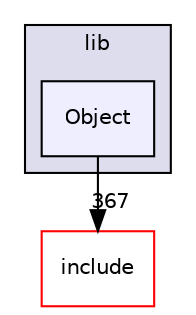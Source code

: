digraph "lib/Object" {
  bgcolor=transparent;
  compound=true
  node [ fontsize="10", fontname="Helvetica"];
  edge [ labelfontsize="10", labelfontname="Helvetica"];
  subgraph clusterdir_97aefd0d527b934f1d99a682da8fe6a9 {
    graph [ bgcolor="#ddddee", pencolor="black", label="lib" fontname="Helvetica", fontsize="10", URL="dir_97aefd0d527b934f1d99a682da8fe6a9.html"]
  dir_5b0553f149ba8daf52c88dd7fabf3450 [shape=box, label="Object", style="filled", fillcolor="#eeeeff", pencolor="black", URL="dir_5b0553f149ba8daf52c88dd7fabf3450.html"];
  }
  dir_d44c64559bbebec7f509842c48db8b23 [shape=box label="include" color="red" URL="dir_d44c64559bbebec7f509842c48db8b23.html"];
  dir_5b0553f149ba8daf52c88dd7fabf3450->dir_d44c64559bbebec7f509842c48db8b23 [headlabel="367", labeldistance=1.5 headhref="dir_000084_000001.html"];
}
